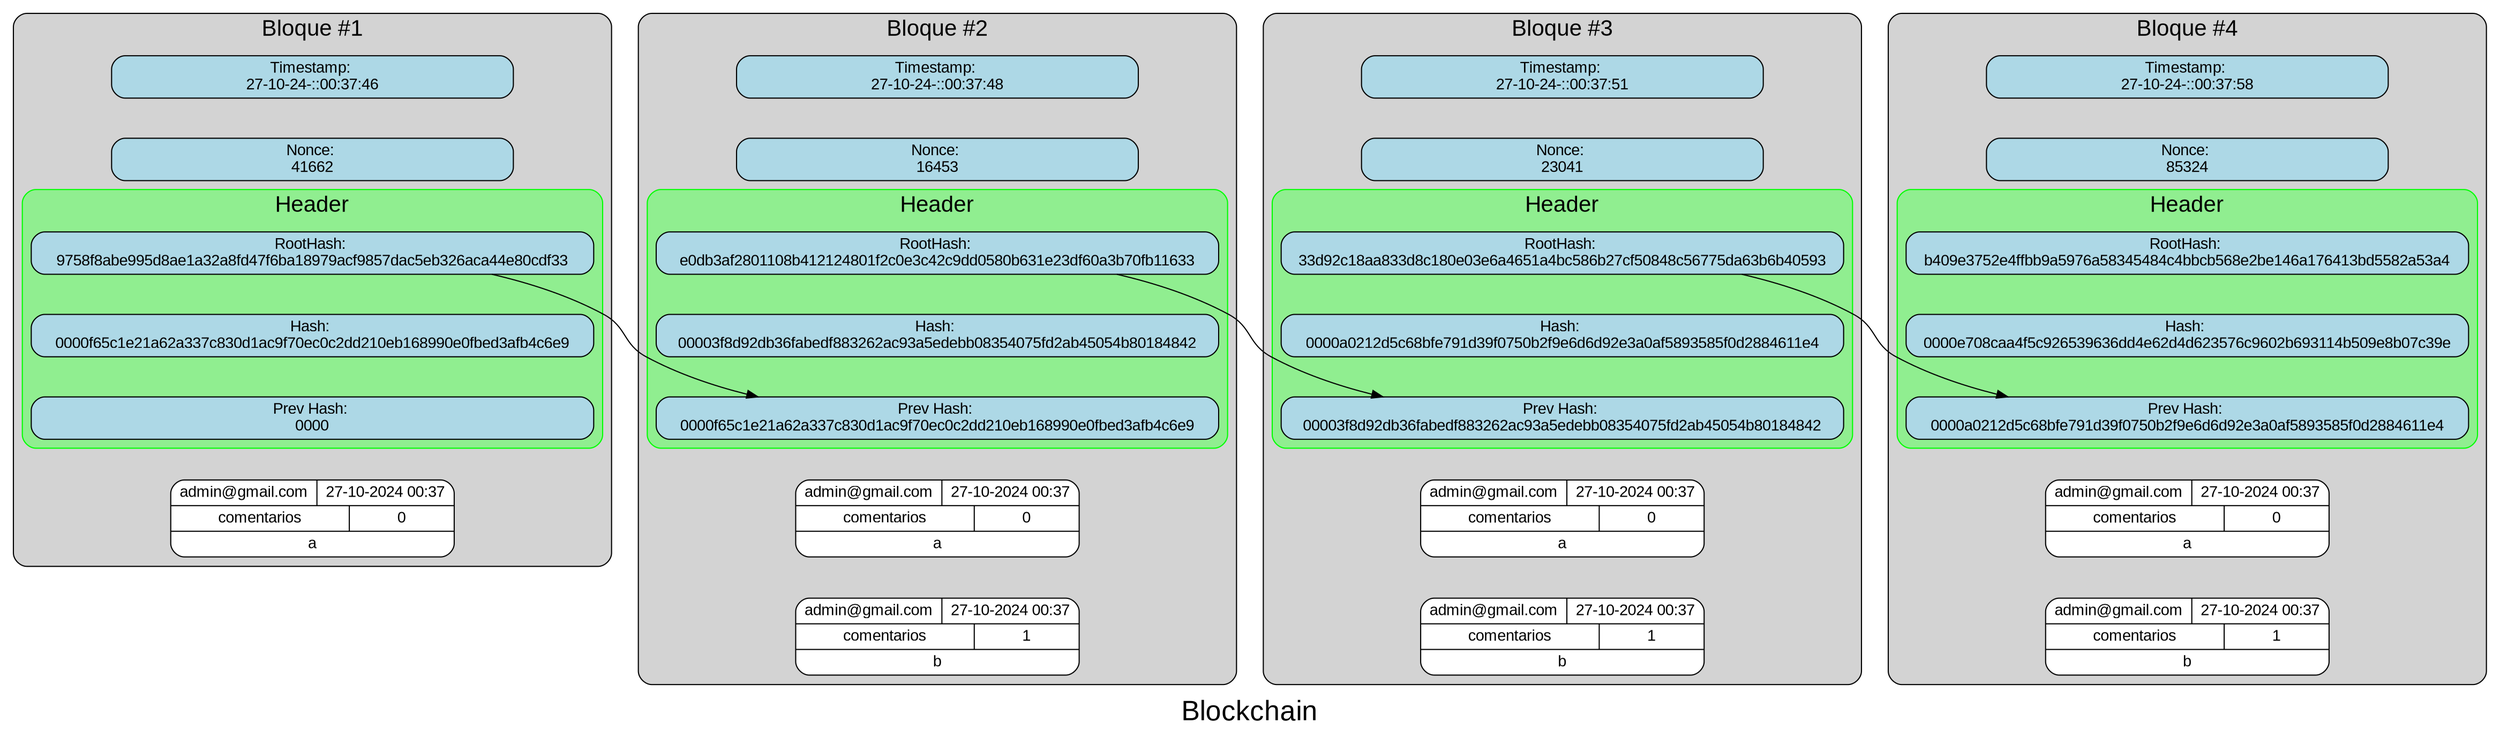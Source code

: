 digraph G {
label="Blockchain"; fontsize=25; fontname="Arial";
subgraph cluster_block1 {
label="Bloque #1";
fontname="Arial";fontsize=20;style=rounded;
color=black;
bgcolor=lightgray;
edge [style=invis];
timestamp1[label="Timestamp: 
27-10-24-::00:37:46";fontname="Arial"; shape=box;style="rounded, filled";fillcolor=lightblue;width=5;]
nonce1[label="Nonce: 
41662";fontname="Arial";shape=box;style="rounded, filled";fillcolor=lightblue;width=5;]
timestamp1 -> nonce1 -> root1
subgraph cluster_header1 {
label="Header";
fontname="Arial";fontsize=20;style=rounded;
color=green;
bgcolor=lightgreen;
root1[label="RootHash: 
9758f8abe995d8ae1a32a8fd47f6ba18979acf9857dac5eb326aca44e80cdf33";fontname="Arial";shape=box;style="rounded, filled";fillcolor=lightblue;width=7;]
hash1[label="Hash: 
0000f65c1e21a62a337c830d1ac9f70ec0c2dd210eb168990e0fbed3afb4c6e9";fontname="Arial";shape=box;style="rounded, filled";fillcolor=lightblue;width=7;]
prev1[label="Prev Hash: 
0000";fontname="Arial";shape=box;style="rounded, filled";fillcolor=lightblue;width=7;]
root1 -> hash1 -> prev1
}
transac1_0[label="{{admin@gmail.com|27-10-2024 00:37}|{comentarios | 0}|a}";shape=record;fontname="Arial";style="rounded, filled";fillcolor=white;]
prev1-> transac1_0
}
subgraph cluster_block2 {
label="Bloque #2";
fontname="Arial";fontsize=20;style=rounded;
color=black;
bgcolor=lightgray;
edge [style=invis];
timestamp2[label="Timestamp: 
27-10-24-::00:37:48";fontname="Arial"; shape=box;style="rounded, filled";fillcolor=lightblue;width=5;]
nonce2[label="Nonce: 
16453";fontname="Arial";shape=box;style="rounded, filled";fillcolor=lightblue;width=5;]
timestamp2 -> nonce2 -> root2
subgraph cluster_header2 {
label="Header";
fontname="Arial";fontsize=20;style=rounded;
color=green;
bgcolor=lightgreen;
root2[label="RootHash: 
e0db3af2801108b412124801f2c0e3c42c9dd0580b631e23df60a3b70fb11633";fontname="Arial";shape=box;style="rounded, filled";fillcolor=lightblue;width=7;]
hash2[label="Hash: 
00003f8d92db36fabedf883262ac93a5edebb08354075fd2ab45054b80184842";fontname="Arial";shape=box;style="rounded, filled";fillcolor=lightblue;width=7;]
prev2[label="Prev Hash: 
0000f65c1e21a62a337c830d1ac9f70ec0c2dd210eb168990e0fbed3afb4c6e9";fontname="Arial";shape=box;style="rounded, filled";fillcolor=lightblue;width=7;]
root2 -> hash2 -> prev2
}
transac2_0[label="{{admin@gmail.com|27-10-2024 00:37}|{comentarios | 0}|a}";shape=record;fontname="Arial";style="rounded, filled";fillcolor=white;]
transac2_1[label="{{admin@gmail.com|27-10-2024 00:37}|{comentarios | 1}|b}";shape=record;fontname="Arial";style="rounded, filled";fillcolor=white;]
prev2-> transac2_0-> transac2_1
}
subgraph cluster_block3 {
label="Bloque #3";
fontname="Arial";fontsize=20;style=rounded;
color=black;
bgcolor=lightgray;
edge [style=invis];
timestamp3[label="Timestamp: 
27-10-24-::00:37:51";fontname="Arial"; shape=box;style="rounded, filled";fillcolor=lightblue;width=5;]
nonce3[label="Nonce: 
23041";fontname="Arial";shape=box;style="rounded, filled";fillcolor=lightblue;width=5;]
timestamp3 -> nonce3 -> root3
subgraph cluster_header3 {
label="Header";
fontname="Arial";fontsize=20;style=rounded;
color=green;
bgcolor=lightgreen;
root3[label="RootHash: 
33d92c18aa833d8c180e03e6a4651a4bc586b27cf50848c56775da63b6b40593";fontname="Arial";shape=box;style="rounded, filled";fillcolor=lightblue;width=7;]
hash3[label="Hash: 
0000a0212d5c68bfe791d39f0750b2f9e6d6d92e3a0af5893585f0d2884611e4";fontname="Arial";shape=box;style="rounded, filled";fillcolor=lightblue;width=7;]
prev3[label="Prev Hash: 
00003f8d92db36fabedf883262ac93a5edebb08354075fd2ab45054b80184842";fontname="Arial";shape=box;style="rounded, filled";fillcolor=lightblue;width=7;]
root3 -> hash3 -> prev3
}
transac3_0[label="{{admin@gmail.com|27-10-2024 00:37}|{comentarios | 0}|a}";shape=record;fontname="Arial";style="rounded, filled";fillcolor=white;]
transac3_1[label="{{admin@gmail.com|27-10-2024 00:37}|{comentarios | 1}|b}";shape=record;fontname="Arial";style="rounded, filled";fillcolor=white;]
prev3-> transac3_0-> transac3_1
}
subgraph cluster_block4 {
label="Bloque #4";
fontname="Arial";fontsize=20;style=rounded;
color=black;
bgcolor=lightgray;
edge [style=invis];
timestamp4[label="Timestamp: 
27-10-24-::00:37:58";fontname="Arial"; shape=box;style="rounded, filled";fillcolor=lightblue;width=5;]
nonce4[label="Nonce: 
85324";fontname="Arial";shape=box;style="rounded, filled";fillcolor=lightblue;width=5;]
timestamp4 -> nonce4 -> root4
subgraph cluster_header4 {
label="Header";
fontname="Arial";fontsize=20;style=rounded;
color=green;
bgcolor=lightgreen;
root4[label="RootHash: 
b409e3752e4ffbb9a5976a58345484c4bbcb568e2be146a176413bd5582a53a4";fontname="Arial";shape=box;style="rounded, filled";fillcolor=lightblue;width=7;]
hash4[label="Hash: 
0000e708caa4f5c926539636dd4e62d4d623576c9602b693114b509e8b07c39e";fontname="Arial";shape=box;style="rounded, filled";fillcolor=lightblue;width=7;]
prev4[label="Prev Hash: 
0000a0212d5c68bfe791d39f0750b2f9e6d6d92e3a0af5893585f0d2884611e4";fontname="Arial";shape=box;style="rounded, filled";fillcolor=lightblue;width=7;]
root4 -> hash4 -> prev4
}
transac4_0[label="{{admin@gmail.com|27-10-2024 00:37}|{comentarios | 0}|a}";shape=record;fontname="Arial";style="rounded, filled";fillcolor=white;]
transac4_1[label="{{admin@gmail.com|27-10-2024 00:37}|{comentarios | 1}|b}";shape=record;fontname="Arial";style="rounded, filled";fillcolor=white;]
prev4-> transac4_0-> transac4_1
}
root1 -> prev2[constraint=false;];
root2 -> prev3[constraint=false;];
root3 -> prev4[constraint=false;];

}

